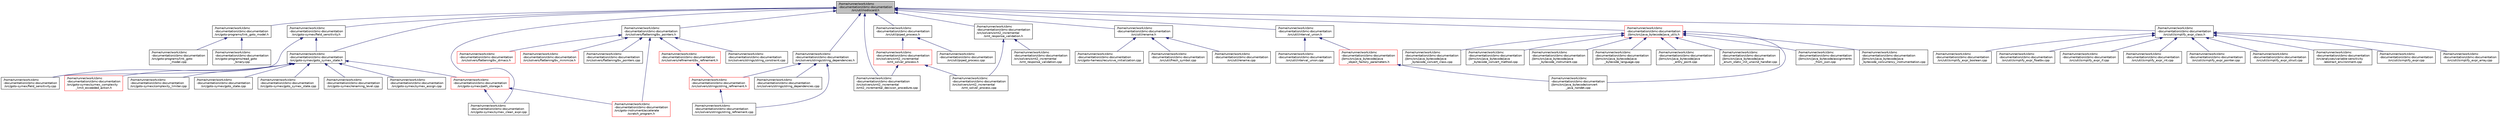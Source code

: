 digraph "/home/runner/work/cbmc-documentation/cbmc-documentation/src/util/nodiscard.h"
{
 // LATEX_PDF_SIZE
  bgcolor="transparent";
  edge [fontname="Helvetica",fontsize="10",labelfontname="Helvetica",labelfontsize="10"];
  node [fontname="Helvetica",fontsize="10",shape=record];
  Node1 [label="/home/runner/work/cbmc\l-documentation/cbmc-documentation\l/src/util/nodiscard.h",height=0.2,width=0.4,color="black", fillcolor="grey75", style="filled", fontcolor="black",tooltip=" "];
  Node1 -> Node2 [dir="back",color="midnightblue",fontsize="10",style="solid",fontname="Helvetica"];
  Node2 [label="/home/runner/work/cbmc\l-documentation/cbmc-documentation\l/src/goto-programs/link_goto_model.h",height=0.2,width=0.4,color="black",URL="$link__goto__model_8h.html",tooltip=" "];
  Node2 -> Node3 [dir="back",color="midnightblue",fontsize="10",style="solid",fontname="Helvetica"];
  Node3 [label="/home/runner/work/cbmc\l-documentation/cbmc-documentation\l/src/goto-programs/link_goto\l_model.cpp",height=0.2,width=0.4,color="black",URL="$link__goto__model_8cpp.html",tooltip=" "];
  Node2 -> Node4 [dir="back",color="midnightblue",fontsize="10",style="solid",fontname="Helvetica"];
  Node4 [label="/home/runner/work/cbmc\l-documentation/cbmc-documentation\l/src/goto-programs/read_goto\l_binary.cpp",height=0.2,width=0.4,color="black",URL="$read__goto__binary_8cpp.html",tooltip=" "];
  Node1 -> Node5 [dir="back",color="midnightblue",fontsize="10",style="solid",fontname="Helvetica"];
  Node5 [label="/home/runner/work/cbmc\l-documentation/cbmc-documentation\l/src/goto-symex/goto_symex_state.h",height=0.2,width=0.4,color="black",URL="$goto__symex__state_8h.html",tooltip=" "];
  Node5 -> Node6 [dir="back",color="midnightblue",fontsize="10",style="solid",fontname="Helvetica"];
  Node6 [label="/home/runner/work/cbmc\l-documentation/cbmc-documentation\l/src/goto-symex/symex_complexity\l_limit_exceeded_action.h",height=0.2,width=0.4,color="red",URL="$symex__complexity__limit__exceeded__action_8h.html",tooltip=" "];
  Node5 -> Node53 [dir="back",color="midnightblue",fontsize="10",style="solid",fontname="Helvetica"];
  Node53 [label="/home/runner/work/cbmc\l-documentation/cbmc-documentation\l/src/goto-symex/complexity_limiter.cpp",height=0.2,width=0.4,color="black",URL="$complexity__limiter_8cpp.html",tooltip=" "];
  Node5 -> Node54 [dir="back",color="midnightblue",fontsize="10",style="solid",fontname="Helvetica"];
  Node54 [label="/home/runner/work/cbmc\l-documentation/cbmc-documentation\l/src/goto-symex/field_sensitivity.cpp",height=0.2,width=0.4,color="black",URL="$field__sensitivity_8cpp.html",tooltip=" "];
  Node5 -> Node55 [dir="back",color="midnightblue",fontsize="10",style="solid",fontname="Helvetica"];
  Node55 [label="/home/runner/work/cbmc\l-documentation/cbmc-documentation\l/src/goto-symex/goto_state.cpp",height=0.2,width=0.4,color="black",URL="$goto__state_8cpp.html",tooltip=" "];
  Node5 -> Node56 [dir="back",color="midnightblue",fontsize="10",style="solid",fontname="Helvetica"];
  Node56 [label="/home/runner/work/cbmc\l-documentation/cbmc-documentation\l/src/goto-symex/goto_symex_state.cpp",height=0.2,width=0.4,color="black",URL="$goto__symex__state_8cpp.html",tooltip=" "];
  Node5 -> Node57 [dir="back",color="midnightblue",fontsize="10",style="solid",fontname="Helvetica"];
  Node57 [label="/home/runner/work/cbmc\l-documentation/cbmc-documentation\l/src/goto-symex/path_storage.h",height=0.2,width=0.4,color="red",URL="$path__storage_8h.html",tooltip="Storage of symbolic execution paths to resume."];
  Node57 -> Node28 [dir="back",color="midnightblue",fontsize="10",style="solid",fontname="Helvetica"];
  Node28 [label="/home/runner/work/cbmc\l-documentation/cbmc-documentation\l/src/goto-instrument/accelerate\l/scratch_program.h",height=0.2,width=0.4,color="red",URL="$scratch__program_8h.html",tooltip=" "];
  Node57 -> Node40 [dir="back",color="midnightblue",fontsize="10",style="solid",fontname="Helvetica"];
  Node40 [label="/home/runner/work/cbmc\l-documentation/cbmc-documentation\l/src/goto-symex/symex_clean_expr.cpp",height=0.2,width=0.4,color="black",URL="$symex__clean__expr_8cpp.html",tooltip=" "];
  Node5 -> Node64 [dir="back",color="midnightblue",fontsize="10",style="solid",fontname="Helvetica"];
  Node64 [label="/home/runner/work/cbmc\l-documentation/cbmc-documentation\l/src/goto-symex/renaming_level.cpp",height=0.2,width=0.4,color="black",URL="$renaming__level_8cpp.html",tooltip=" "];
  Node5 -> Node65 [dir="back",color="midnightblue",fontsize="10",style="solid",fontname="Helvetica"];
  Node65 [label="/home/runner/work/cbmc\l-documentation/cbmc-documentation\l/src/goto-symex/symex_assign.cpp",height=0.2,width=0.4,color="black",URL="$symex__assign_8cpp.html",tooltip=" "];
  Node1 -> Node66 [dir="back",color="midnightblue",fontsize="10",style="solid",fontname="Helvetica"];
  Node66 [label="/home/runner/work/cbmc\l-documentation/cbmc-documentation\l/src/goto-symex/field_sensitivity.h",height=0.2,width=0.4,color="black",URL="$field__sensitivity_8h.html",tooltip=" "];
  Node66 -> Node5 [dir="back",color="midnightblue",fontsize="10",style="solid",fontname="Helvetica"];
  Node66 -> Node54 [dir="back",color="midnightblue",fontsize="10",style="solid",fontname="Helvetica"];
  Node1 -> Node40 [dir="back",color="midnightblue",fontsize="10",style="solid",fontname="Helvetica"];
  Node1 -> Node67 [dir="back",color="midnightblue",fontsize="10",style="solid",fontname="Helvetica"];
  Node67 [label="/home/runner/work/cbmc\l-documentation/cbmc-documentation\l/src/solvers/flattening/bv_pointers.h",height=0.2,width=0.4,color="black",URL="$bv__pointers_8h.html",tooltip=" "];
  Node67 -> Node28 [dir="back",color="midnightblue",fontsize="10",style="solid",fontname="Helvetica"];
  Node67 -> Node68 [dir="back",color="midnightblue",fontsize="10",style="solid",fontname="Helvetica"];
  Node68 [label="/home/runner/work/cbmc\l-documentation/cbmc-documentation\l/src/solvers/flattening/bv_dimacs.h",height=0.2,width=0.4,color="red",URL="$bv__dimacs_8h.html",tooltip=" "];
  Node67 -> Node71 [dir="back",color="midnightblue",fontsize="10",style="solid",fontname="Helvetica"];
  Node71 [label="/home/runner/work/cbmc\l-documentation/cbmc-documentation\l/src/solvers/flattening/bv_minimize.h",height=0.2,width=0.4,color="red",URL="$bv__minimize_8h.html",tooltip=" "];
  Node67 -> Node75 [dir="back",color="midnightblue",fontsize="10",style="solid",fontname="Helvetica"];
  Node75 [label="/home/runner/work/cbmc\l-documentation/cbmc-documentation\l/src/solvers/flattening/bv_pointers.cpp",height=0.2,width=0.4,color="black",URL="$bv__pointers_8cpp.html",tooltip=" "];
  Node67 -> Node76 [dir="back",color="midnightblue",fontsize="10",style="solid",fontname="Helvetica"];
  Node76 [label="/home/runner/work/cbmc\l-documentation/cbmc-documentation\l/src/solvers/refinement/bv_refinement.h",height=0.2,width=0.4,color="red",URL="$bv__refinement_8h.html",tooltip=" "];
  Node76 -> Node80 [dir="back",color="midnightblue",fontsize="10",style="solid",fontname="Helvetica"];
  Node80 [label="/home/runner/work/cbmc\l-documentation/cbmc-documentation\l/src/solvers/strings/string_refinement.h",height=0.2,width=0.4,color="red",URL="$string__refinement_8h.html",tooltip=" "];
  Node80 -> Node84 [dir="back",color="midnightblue",fontsize="10",style="solid",fontname="Helvetica"];
  Node84 [label="/home/runner/work/cbmc\l-documentation/cbmc-documentation\l/src/solvers/strings/string_refinement.cpp",height=0.2,width=0.4,color="black",URL="$string__refinement_8cpp.html",tooltip=" "];
  Node67 -> Node87 [dir="back",color="midnightblue",fontsize="10",style="solid",fontname="Helvetica"];
  Node87 [label="/home/runner/work/cbmc\l-documentation/cbmc-documentation\l/src/solvers/strings/string_constraint.cpp",height=0.2,width=0.4,color="black",URL="$string__constraint_8cpp.html",tooltip=" "];
  Node1 -> Node88 [dir="back",color="midnightblue",fontsize="10",style="solid",fontname="Helvetica"];
  Node88 [label="/home/runner/work/cbmc\l-documentation/cbmc-documentation\l/src/solvers/smt2_incremental\l/smt2_incremental_decision_procedure.cpp",height=0.2,width=0.4,color="black",URL="$smt2__incremental__decision__procedure_8cpp.html",tooltip=" "];
  Node1 -> Node89 [dir="back",color="midnightblue",fontsize="10",style="solid",fontname="Helvetica"];
  Node89 [label="/home/runner/work/cbmc\l-documentation/cbmc-documentation\l/src/solvers/smt2_incremental\l/smt_response_validation.h",height=0.2,width=0.4,color="black",URL="$smt__response__validation_8h.html",tooltip=" "];
  Node89 -> Node90 [dir="back",color="midnightblue",fontsize="10",style="solid",fontname="Helvetica"];
  Node90 [label="/home/runner/work/cbmc\l-documentation/cbmc-documentation\l/src/solvers/smt2_incremental\l/smt_response_validation.cpp",height=0.2,width=0.4,color="black",URL="$smt__response__validation_8cpp.html",tooltip=" "];
  Node89 -> Node91 [dir="back",color="midnightblue",fontsize="10",style="solid",fontname="Helvetica"];
  Node91 [label="/home/runner/work/cbmc\l-documentation/cbmc-documentation\l/src/solvers/smt2_incremental\l/smt_solver_process.cpp",height=0.2,width=0.4,color="black",URL="$smt__solver__process_8cpp.html",tooltip=" "];
  Node1 -> Node92 [dir="back",color="midnightblue",fontsize="10",style="solid",fontname="Helvetica"];
  Node92 [label="/home/runner/work/cbmc\l-documentation/cbmc-documentation\l/src/solvers/strings/string_dependencies.h",height=0.2,width=0.4,color="black",URL="$string__dependencies_8h.html",tooltip=" "];
  Node92 -> Node93 [dir="back",color="midnightblue",fontsize="10",style="solid",fontname="Helvetica"];
  Node93 [label="/home/runner/work/cbmc\l-documentation/cbmc-documentation\l/src/solvers/strings/string_dependencies.cpp",height=0.2,width=0.4,color="black",URL="$string__dependencies_8cpp.html",tooltip=" "];
  Node92 -> Node80 [dir="back",color="midnightblue",fontsize="10",style="solid",fontname="Helvetica"];
  Node92 -> Node84 [dir="back",color="midnightblue",fontsize="10",style="solid",fontname="Helvetica"];
  Node1 -> Node94 [dir="back",color="midnightblue",fontsize="10",style="solid",fontname="Helvetica"];
  Node94 [label="/home/runner/work/cbmc\l-documentation/cbmc-documentation\l/src/util/rename.h",height=0.2,width=0.4,color="black",URL="$rename_8h.html",tooltip=" "];
  Node94 -> Node95 [dir="back",color="midnightblue",fontsize="10",style="solid",fontname="Helvetica"];
  Node95 [label="/home/runner/work/cbmc\l-documentation/cbmc-documentation\l/src/goto-harness/recursive_initialization.cpp",height=0.2,width=0.4,color="black",URL="$recursive__initialization_8cpp.html",tooltip=" "];
  Node94 -> Node96 [dir="back",color="midnightblue",fontsize="10",style="solid",fontname="Helvetica"];
  Node96 [label="/home/runner/work/cbmc\l-documentation/cbmc-documentation\l/src/util/fresh_symbol.cpp",height=0.2,width=0.4,color="black",URL="$fresh__symbol_8cpp.html",tooltip=" "];
  Node94 -> Node97 [dir="back",color="midnightblue",fontsize="10",style="solid",fontname="Helvetica"];
  Node97 [label="/home/runner/work/cbmc\l-documentation/cbmc-documentation\l/src/util/rename.cpp",height=0.2,width=0.4,color="black",URL="$rename_8cpp.html",tooltip=" "];
  Node1 -> Node98 [dir="back",color="midnightblue",fontsize="10",style="solid",fontname="Helvetica"];
  Node98 [label="/home/runner/work/cbmc\l-documentation/cbmc-documentation\l/src/util/interval_union.h",height=0.2,width=0.4,color="black",URL="$interval__union_8h.html",tooltip=" "];
  Node98 -> Node99 [dir="back",color="midnightblue",fontsize="10",style="solid",fontname="Helvetica"];
  Node99 [label="/home/runner/work/cbmc\l-documentation/cbmc-documentation\l/src/util/interval_union.cpp",height=0.2,width=0.4,color="black",URL="$interval__union_8cpp.html",tooltip=" "];
  Node98 -> Node100 [dir="back",color="midnightblue",fontsize="10",style="solid",fontname="Helvetica"];
  Node100 [label="/home/runner/work/cbmc\l-documentation/cbmc-documentation\l/jbmc/src/java_bytecode/java\l_object_factory_parameters.h",height=0.2,width=0.4,color="red",URL="$java__object__factory__parameters_8h.html",tooltip=" "];
  Node100 -> Node112 [dir="back",color="midnightblue",fontsize="10",style="solid",fontname="Helvetica"];
  Node112 [label="/home/runner/work/cbmc\l-documentation/cbmc-documentation\l/jbmc/src/java_bytecode/convert\l_java_nondet.cpp",height=0.2,width=0.4,color="black",URL="$convert__java__nondet_8cpp.html",tooltip=" "];
  Node1 -> Node117 [dir="back",color="midnightblue",fontsize="10",style="solid",fontname="Helvetica"];
  Node117 [label="/home/runner/work/cbmc\l-documentation/cbmc-documentation\l/src/util/piped_process.h",height=0.2,width=0.4,color="black",URL="$piped__process_8h.html",tooltip=" "];
  Node117 -> Node118 [dir="back",color="midnightblue",fontsize="10",style="solid",fontname="Helvetica"];
  Node118 [label="/home/runner/work/cbmc\l-documentation/cbmc-documentation\l/src/solvers/smt2_incremental\l/smt_solver_process.h",height=0.2,width=0.4,color="red",URL="$smt__solver__process_8h.html",tooltip=" "];
  Node118 -> Node88 [dir="back",color="midnightblue",fontsize="10",style="solid",fontname="Helvetica"];
  Node118 -> Node91 [dir="back",color="midnightblue",fontsize="10",style="solid",fontname="Helvetica"];
  Node117 -> Node119 [dir="back",color="midnightblue",fontsize="10",style="solid",fontname="Helvetica"];
  Node119 [label="/home/runner/work/cbmc\l-documentation/cbmc-documentation\l/src/util/piped_process.cpp",height=0.2,width=0.4,color="black",URL="$piped__process_8cpp.html",tooltip=" "];
  Node1 -> Node120 [dir="back",color="midnightblue",fontsize="10",style="solid",fontname="Helvetica"];
  Node120 [label="/home/runner/work/cbmc\l-documentation/cbmc-documentation\l/src/util/simplify_expr_class.h",height=0.2,width=0.4,color="black",URL="$simplify__expr__class_8h.html",tooltip=" "];
  Node120 -> Node121 [dir="back",color="midnightblue",fontsize="10",style="solid",fontname="Helvetica"];
  Node121 [label="/home/runner/work/cbmc\l-documentation/cbmc-documentation\l/src/analyses/variable-sensitivity\l/abstract_environment.cpp",height=0.2,width=0.4,color="black",URL="$abstract__environment_8cpp.html",tooltip=" "];
  Node120 -> Node122 [dir="back",color="midnightblue",fontsize="10",style="solid",fontname="Helvetica"];
  Node122 [label="/home/runner/work/cbmc\l-documentation/cbmc-documentation\l/src/util/simplify_expr.cpp",height=0.2,width=0.4,color="black",URL="$simplify__expr_8cpp.html",tooltip=" "];
  Node120 -> Node123 [dir="back",color="midnightblue",fontsize="10",style="solid",fontname="Helvetica"];
  Node123 [label="/home/runner/work/cbmc\l-documentation/cbmc-documentation\l/src/util/simplify_expr_array.cpp",height=0.2,width=0.4,color="black",URL="$simplify__expr__array_8cpp.html",tooltip=" "];
  Node120 -> Node124 [dir="back",color="midnightblue",fontsize="10",style="solid",fontname="Helvetica"];
  Node124 [label="/home/runner/work/cbmc\l-documentation/cbmc-documentation\l/src/util/simplify_expr_boolean.cpp",height=0.2,width=0.4,color="black",URL="$simplify__expr__boolean_8cpp.html",tooltip=" "];
  Node120 -> Node125 [dir="back",color="midnightblue",fontsize="10",style="solid",fontname="Helvetica"];
  Node125 [label="/home/runner/work/cbmc\l-documentation/cbmc-documentation\l/src/util/simplify_expr_floatbv.cpp",height=0.2,width=0.4,color="black",URL="$simplify__expr__floatbv_8cpp.html",tooltip=" "];
  Node120 -> Node126 [dir="back",color="midnightblue",fontsize="10",style="solid",fontname="Helvetica"];
  Node126 [label="/home/runner/work/cbmc\l-documentation/cbmc-documentation\l/src/util/simplify_expr_if.cpp",height=0.2,width=0.4,color="black",URL="$simplify__expr__if_8cpp.html",tooltip=" "];
  Node120 -> Node127 [dir="back",color="midnightblue",fontsize="10",style="solid",fontname="Helvetica"];
  Node127 [label="/home/runner/work/cbmc\l-documentation/cbmc-documentation\l/src/util/simplify_expr_int.cpp",height=0.2,width=0.4,color="black",URL="$simplify__expr__int_8cpp.html",tooltip=" "];
  Node120 -> Node128 [dir="back",color="midnightblue",fontsize="10",style="solid",fontname="Helvetica"];
  Node128 [label="/home/runner/work/cbmc\l-documentation/cbmc-documentation\l/src/util/simplify_expr_pointer.cpp",height=0.2,width=0.4,color="black",URL="$simplify__expr__pointer_8cpp.html",tooltip=" "];
  Node120 -> Node129 [dir="back",color="midnightblue",fontsize="10",style="solid",fontname="Helvetica"];
  Node129 [label="/home/runner/work/cbmc\l-documentation/cbmc-documentation\l/src/util/simplify_expr_struct.cpp",height=0.2,width=0.4,color="black",URL="$simplify__expr__struct_8cpp.html",tooltip=" "];
  Node1 -> Node130 [dir="back",color="midnightblue",fontsize="10",style="solid",fontname="Helvetica"];
  Node130 [label="/home/runner/work/cbmc\l-documentation/cbmc-documentation\l/jbmc/src/java_bytecode/java_utils.h",height=0.2,width=0.4,color="red",URL="$java__utils_8h.html",tooltip=" "];
  Node130 -> Node131 [dir="back",color="midnightblue",fontsize="10",style="solid",fontname="Helvetica"];
  Node131 [label="/home/runner/work/cbmc\l-documentation/cbmc-documentation\l/jbmc/src/java_bytecode/assignments\l_from_json.cpp",height=0.2,width=0.4,color="black",URL="$assignments__from__json_8cpp.html",tooltip=" "];
  Node130 -> Node112 [dir="back",color="midnightblue",fontsize="10",style="solid",fontname="Helvetica"];
  Node130 -> Node132 [dir="back",color="midnightblue",fontsize="10",style="solid",fontname="Helvetica"];
  Node132 [label="/home/runner/work/cbmc\l-documentation/cbmc-documentation\l/jbmc/src/java_bytecode/java\l_bytecode_concurrency_instrumentation.cpp",height=0.2,width=0.4,color="black",URL="$java__bytecode__concurrency__instrumentation_8cpp.html",tooltip=" "];
  Node130 -> Node133 [dir="back",color="midnightblue",fontsize="10",style="solid",fontname="Helvetica"];
  Node133 [label="/home/runner/work/cbmc\l-documentation/cbmc-documentation\l/jbmc/src/java_bytecode/java\l_bytecode_convert_class.cpp",height=0.2,width=0.4,color="black",URL="$java__bytecode__convert__class_8cpp.html",tooltip=" "];
  Node130 -> Node134 [dir="back",color="midnightblue",fontsize="10",style="solid",fontname="Helvetica"];
  Node134 [label="/home/runner/work/cbmc\l-documentation/cbmc-documentation\l/jbmc/src/java_bytecode/java\l_bytecode_convert_method.cpp",height=0.2,width=0.4,color="black",URL="$java__bytecode__convert__method_8cpp.html",tooltip=" "];
  Node130 -> Node135 [dir="back",color="midnightblue",fontsize="10",style="solid",fontname="Helvetica"];
  Node135 [label="/home/runner/work/cbmc\l-documentation/cbmc-documentation\l/jbmc/src/java_bytecode/java\l_bytecode_instrument.cpp",height=0.2,width=0.4,color="black",URL="$java__bytecode__instrument_8cpp.html",tooltip=" "];
  Node130 -> Node106 [dir="back",color="midnightblue",fontsize="10",style="solid",fontname="Helvetica"];
  Node106 [label="/home/runner/work/cbmc\l-documentation/cbmc-documentation\l/jbmc/src/java_bytecode/java\l_bytecode_language.cpp",height=0.2,width=0.4,color="black",URL="$java__bytecode__language_8cpp.html",tooltip=" "];
  Node130 -> Node107 [dir="back",color="midnightblue",fontsize="10",style="solid",fontname="Helvetica"];
  Node107 [label="/home/runner/work/cbmc\l-documentation/cbmc-documentation\l/jbmc/src/java_bytecode/java\l_entry_point.cpp",height=0.2,width=0.4,color="black",URL="$java__entry__point_8cpp.html",tooltip=" "];
  Node130 -> Node136 [dir="back",color="midnightblue",fontsize="10",style="solid",fontname="Helvetica"];
  Node136 [label="/home/runner/work/cbmc\l-documentation/cbmc-documentation\l/jbmc/src/java_bytecode/java\l_enum_static_init_unwind_handler.cpp",height=0.2,width=0.4,color="black",URL="$java__enum__static__init__unwind__handler_8cpp.html",tooltip=" "];
}
